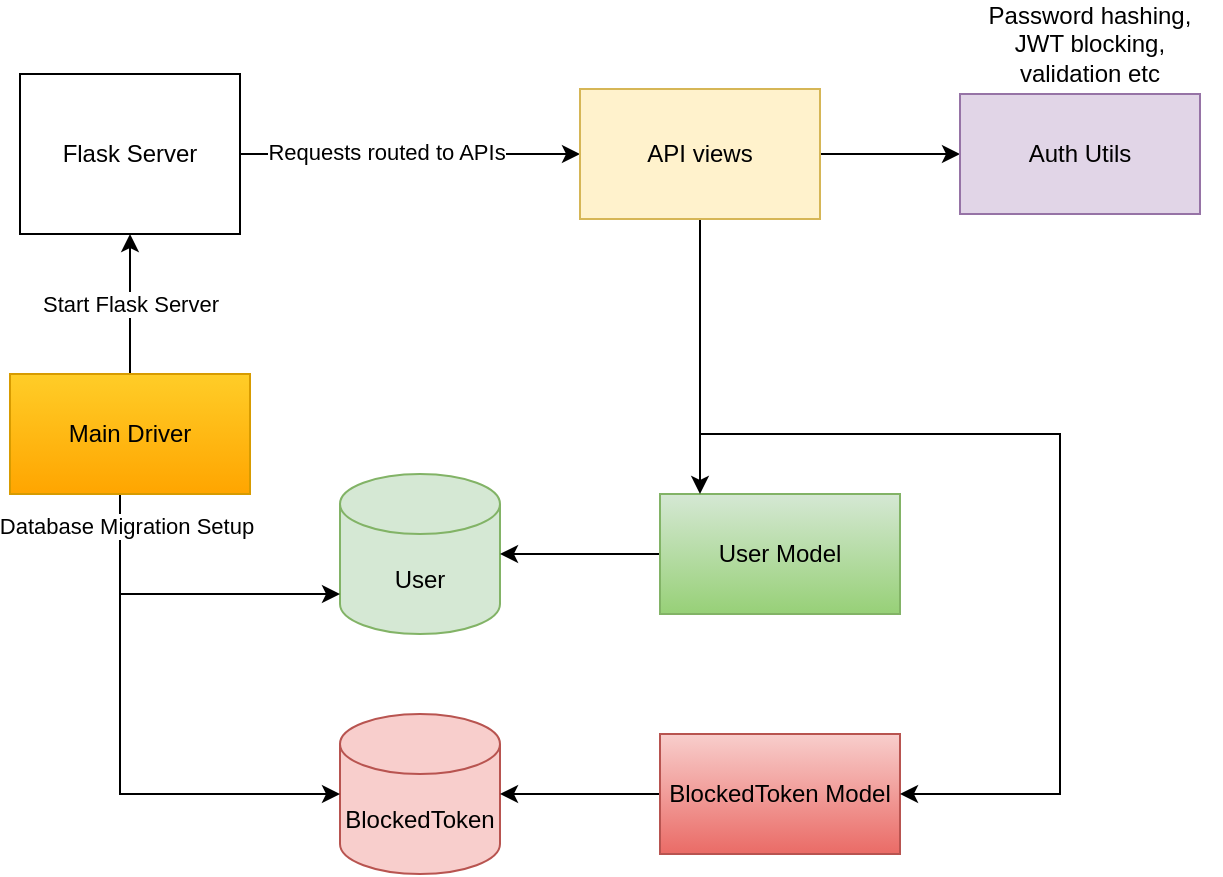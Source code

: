 <mxfile version="21.1.1" type="device">
  <diagram name="Page-1" id="DS1Rt81gHVZ1ifrNgZym">
    <mxGraphModel dx="1562" dy="826" grid="1" gridSize="10" guides="1" tooltips="1" connect="1" arrows="1" fold="1" page="1" pageScale="1" pageWidth="850" pageHeight="1100" math="0" shadow="0">
      <root>
        <mxCell id="0" />
        <mxCell id="1" parent="0" />
        <mxCell id="FTzH7iTK70n0XZobCsfS-1" value="User" style="shape=cylinder3;whiteSpace=wrap;html=1;boundedLbl=1;backgroundOutline=1;size=15;fillColor=#d5e8d4;strokeColor=#82b366;" vertex="1" parent="1">
          <mxGeometry x="275" y="460" width="80" height="80" as="geometry" />
        </mxCell>
        <mxCell id="FTzH7iTK70n0XZobCsfS-2" value="BlockedToken" style="shape=cylinder3;whiteSpace=wrap;html=1;boundedLbl=1;backgroundOutline=1;size=15;fillColor=#f8cecc;strokeColor=#b85450;" vertex="1" parent="1">
          <mxGeometry x="275" y="580" width="80" height="80" as="geometry" />
        </mxCell>
        <mxCell id="FTzH7iTK70n0XZobCsfS-16" style="edgeStyle=orthogonalEdgeStyle;rounded=0;orthogonalLoop=1;jettySize=auto;html=1;exitX=1;exitY=0.5;exitDx=0;exitDy=0;entryX=0;entryY=0.5;entryDx=0;entryDy=0;" edge="1" parent="1" source="FTzH7iTK70n0XZobCsfS-3" target="FTzH7iTK70n0XZobCsfS-6">
          <mxGeometry relative="1" as="geometry" />
        </mxCell>
        <mxCell id="FTzH7iTK70n0XZobCsfS-23" value="Requests routed to APIs" style="edgeLabel;html=1;align=center;verticalAlign=middle;resizable=0;points=[];" vertex="1" connectable="0" parent="FTzH7iTK70n0XZobCsfS-16">
          <mxGeometry x="-0.141" y="2" relative="1" as="geometry">
            <mxPoint y="1" as="offset" />
          </mxGeometry>
        </mxCell>
        <mxCell id="FTzH7iTK70n0XZobCsfS-3" value="Flask Server" style="rounded=0;whiteSpace=wrap;html=1;" vertex="1" parent="1">
          <mxGeometry x="115" y="260" width="110" height="80" as="geometry" />
        </mxCell>
        <mxCell id="FTzH7iTK70n0XZobCsfS-18" style="edgeStyle=orthogonalEdgeStyle;rounded=0;orthogonalLoop=1;jettySize=auto;html=1;" edge="1" parent="1" source="FTzH7iTK70n0XZobCsfS-4" target="FTzH7iTK70n0XZobCsfS-1">
          <mxGeometry relative="1" as="geometry" />
        </mxCell>
        <mxCell id="FTzH7iTK70n0XZobCsfS-4" value="User Model" style="rounded=0;whiteSpace=wrap;html=1;fillColor=#d5e8d4;gradientColor=#97d077;strokeColor=#82b366;" vertex="1" parent="1">
          <mxGeometry x="435" y="470" width="120" height="60" as="geometry" />
        </mxCell>
        <mxCell id="FTzH7iTK70n0XZobCsfS-19" style="edgeStyle=orthogonalEdgeStyle;rounded=0;orthogonalLoop=1;jettySize=auto;html=1;entryX=1;entryY=0.5;entryDx=0;entryDy=0;entryPerimeter=0;" edge="1" parent="1" source="FTzH7iTK70n0XZobCsfS-5" target="FTzH7iTK70n0XZobCsfS-2">
          <mxGeometry relative="1" as="geometry" />
        </mxCell>
        <mxCell id="FTzH7iTK70n0XZobCsfS-5" value="BlockedToken Model" style="rounded=0;whiteSpace=wrap;html=1;fillColor=#f8cecc;gradientColor=#ea6b66;strokeColor=#b85450;" vertex="1" parent="1">
          <mxGeometry x="435" y="590" width="120" height="60" as="geometry" />
        </mxCell>
        <mxCell id="FTzH7iTK70n0XZobCsfS-17" style="edgeStyle=orthogonalEdgeStyle;rounded=0;orthogonalLoop=1;jettySize=auto;html=1;entryX=0;entryY=0.5;entryDx=0;entryDy=0;" edge="1" parent="1" source="FTzH7iTK70n0XZobCsfS-6" target="FTzH7iTK70n0XZobCsfS-7">
          <mxGeometry relative="1" as="geometry">
            <Array as="points">
              <mxPoint x="545" y="300" />
              <mxPoint x="545" y="300" />
            </Array>
          </mxGeometry>
        </mxCell>
        <mxCell id="FTzH7iTK70n0XZobCsfS-20" style="edgeStyle=orthogonalEdgeStyle;rounded=0;orthogonalLoop=1;jettySize=auto;html=1;" edge="1" parent="1" source="FTzH7iTK70n0XZobCsfS-6">
          <mxGeometry relative="1" as="geometry">
            <mxPoint x="455" y="470" as="targetPoint" />
            <Array as="points">
              <mxPoint x="455" y="470" />
            </Array>
          </mxGeometry>
        </mxCell>
        <mxCell id="FTzH7iTK70n0XZobCsfS-21" style="edgeStyle=orthogonalEdgeStyle;rounded=0;orthogonalLoop=1;jettySize=auto;html=1;entryX=1;entryY=0.5;entryDx=0;entryDy=0;" edge="1" parent="1" source="FTzH7iTK70n0XZobCsfS-6" target="FTzH7iTK70n0XZobCsfS-5">
          <mxGeometry relative="1" as="geometry">
            <Array as="points">
              <mxPoint x="455" y="440" />
              <mxPoint x="635" y="440" />
              <mxPoint x="635" y="620" />
            </Array>
          </mxGeometry>
        </mxCell>
        <mxCell id="FTzH7iTK70n0XZobCsfS-6" value="API views" style="rounded=0;whiteSpace=wrap;html=1;fillColor=#fff2cc;strokeColor=#d6b656;" vertex="1" parent="1">
          <mxGeometry x="395" y="267.5" width="120" height="65" as="geometry" />
        </mxCell>
        <mxCell id="FTzH7iTK70n0XZobCsfS-7" value="Auth Utils" style="rounded=0;whiteSpace=wrap;html=1;fillColor=#e1d5e7;strokeColor=#9673a6;" vertex="1" parent="1">
          <mxGeometry x="585" y="270" width="120" height="60" as="geometry" />
        </mxCell>
        <mxCell id="FTzH7iTK70n0XZobCsfS-9" style="edgeStyle=orthogonalEdgeStyle;rounded=0;orthogonalLoop=1;jettySize=auto;html=1;" edge="1" parent="1" source="FTzH7iTK70n0XZobCsfS-8" target="FTzH7iTK70n0XZobCsfS-2">
          <mxGeometry relative="1" as="geometry">
            <Array as="points">
              <mxPoint x="165" y="620" />
            </Array>
          </mxGeometry>
        </mxCell>
        <mxCell id="FTzH7iTK70n0XZobCsfS-10" style="edgeStyle=orthogonalEdgeStyle;rounded=0;orthogonalLoop=1;jettySize=auto;html=1;" edge="1" parent="1" source="FTzH7iTK70n0XZobCsfS-8" target="FTzH7iTK70n0XZobCsfS-1">
          <mxGeometry relative="1" as="geometry">
            <Array as="points">
              <mxPoint x="165" y="520" />
              <mxPoint x="355" y="520" />
            </Array>
          </mxGeometry>
        </mxCell>
        <mxCell id="FTzH7iTK70n0XZobCsfS-11" value="Database Migration Setup" style="edgeLabel;html=1;align=center;verticalAlign=middle;resizable=0;points=[];" vertex="1" connectable="0" parent="FTzH7iTK70n0XZobCsfS-10">
          <mxGeometry x="-0.521" y="-3" relative="1" as="geometry">
            <mxPoint x="6" y="-23" as="offset" />
          </mxGeometry>
        </mxCell>
        <mxCell id="FTzH7iTK70n0XZobCsfS-22" value="Start Flask Server" style="edgeStyle=orthogonalEdgeStyle;rounded=0;orthogonalLoop=1;jettySize=auto;html=1;entryX=0.5;entryY=1;entryDx=0;entryDy=0;" edge="1" parent="1" source="FTzH7iTK70n0XZobCsfS-8" target="FTzH7iTK70n0XZobCsfS-3">
          <mxGeometry relative="1" as="geometry" />
        </mxCell>
        <mxCell id="FTzH7iTK70n0XZobCsfS-8" value="Main Driver" style="rounded=0;whiteSpace=wrap;html=1;fillColor=#ffcd28;gradientColor=#ffa500;strokeColor=#d79b00;" vertex="1" parent="1">
          <mxGeometry x="110" y="410" width="120" height="60" as="geometry" />
        </mxCell>
        <mxCell id="FTzH7iTK70n0XZobCsfS-24" value="Password hashing, JWT blocking, validation etc" style="text;html=1;strokeColor=none;fillColor=none;align=center;verticalAlign=middle;whiteSpace=wrap;rounded=0;" vertex="1" parent="1">
          <mxGeometry x="585" y="230" width="130" height="30" as="geometry" />
        </mxCell>
      </root>
    </mxGraphModel>
  </diagram>
</mxfile>
